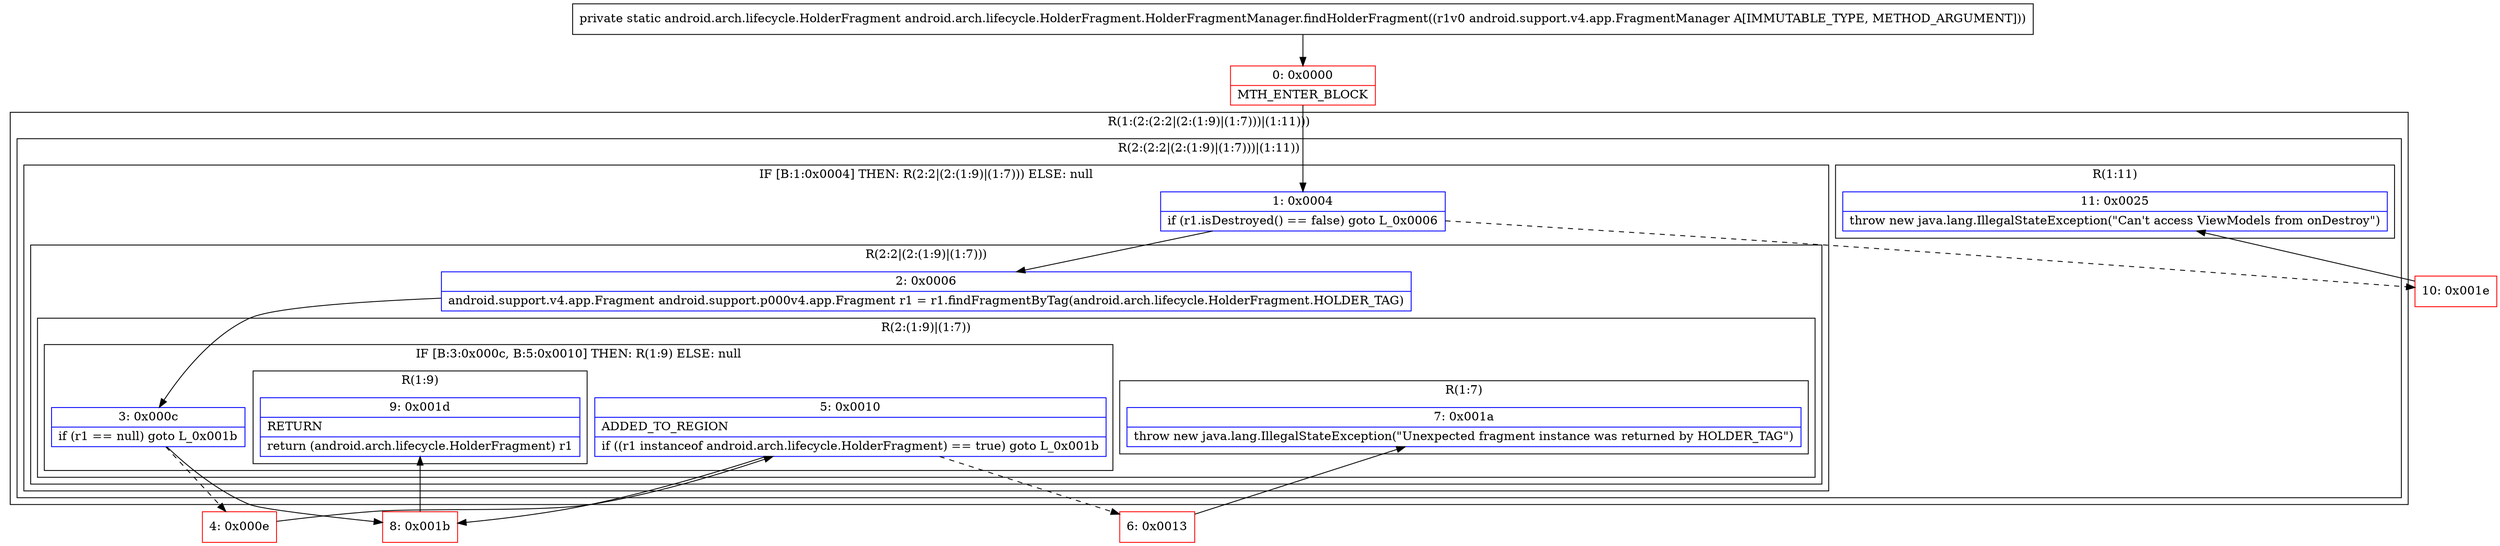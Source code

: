 digraph "CFG forandroid.arch.lifecycle.HolderFragment.HolderFragmentManager.findHolderFragment(Landroid\/support\/v4\/app\/FragmentManager;)Landroid\/arch\/lifecycle\/HolderFragment;" {
subgraph cluster_Region_1939618824 {
label = "R(1:(2:(2:2|(2:(1:9)|(1:7)))|(1:11)))";
node [shape=record,color=blue];
subgraph cluster_Region_1322620167 {
label = "R(2:(2:2|(2:(1:9)|(1:7)))|(1:11))";
node [shape=record,color=blue];
subgraph cluster_IfRegion_1050169305 {
label = "IF [B:1:0x0004] THEN: R(2:2|(2:(1:9)|(1:7))) ELSE: null";
node [shape=record,color=blue];
Node_1 [shape=record,label="{1\:\ 0x0004|if (r1.isDestroyed() == false) goto L_0x0006\l}"];
subgraph cluster_Region_519911327 {
label = "R(2:2|(2:(1:9)|(1:7)))";
node [shape=record,color=blue];
Node_2 [shape=record,label="{2\:\ 0x0006|android.support.v4.app.Fragment android.support.p000v4.app.Fragment r1 = r1.findFragmentByTag(android.arch.lifecycle.HolderFragment.HOLDER_TAG)\l}"];
subgraph cluster_Region_1132949681 {
label = "R(2:(1:9)|(1:7))";
node [shape=record,color=blue];
subgraph cluster_IfRegion_1618448126 {
label = "IF [B:3:0x000c, B:5:0x0010] THEN: R(1:9) ELSE: null";
node [shape=record,color=blue];
Node_3 [shape=record,label="{3\:\ 0x000c|if (r1 == null) goto L_0x001b\l}"];
Node_5 [shape=record,label="{5\:\ 0x0010|ADDED_TO_REGION\l|if ((r1 instanceof android.arch.lifecycle.HolderFragment) == true) goto L_0x001b\l}"];
subgraph cluster_Region_1341474388 {
label = "R(1:9)";
node [shape=record,color=blue];
Node_9 [shape=record,label="{9\:\ 0x001d|RETURN\l|return (android.arch.lifecycle.HolderFragment) r1\l}"];
}
}
subgraph cluster_Region_1374251189 {
label = "R(1:7)";
node [shape=record,color=blue];
Node_7 [shape=record,label="{7\:\ 0x001a|throw new java.lang.IllegalStateException(\"Unexpected fragment instance was returned by HOLDER_TAG\")\l}"];
}
}
}
}
subgraph cluster_Region_871801378 {
label = "R(1:11)";
node [shape=record,color=blue];
Node_11 [shape=record,label="{11\:\ 0x0025|throw new java.lang.IllegalStateException(\"Can't access ViewModels from onDestroy\")\l}"];
}
}
}
Node_0 [shape=record,color=red,label="{0\:\ 0x0000|MTH_ENTER_BLOCK\l}"];
Node_4 [shape=record,color=red,label="{4\:\ 0x000e}"];
Node_6 [shape=record,color=red,label="{6\:\ 0x0013}"];
Node_8 [shape=record,color=red,label="{8\:\ 0x001b}"];
Node_10 [shape=record,color=red,label="{10\:\ 0x001e}"];
MethodNode[shape=record,label="{private static android.arch.lifecycle.HolderFragment android.arch.lifecycle.HolderFragment.HolderFragmentManager.findHolderFragment((r1v0 android.support.v4.app.FragmentManager A[IMMUTABLE_TYPE, METHOD_ARGUMENT])) }"];
MethodNode -> Node_0;
Node_1 -> Node_2;
Node_1 -> Node_10[style=dashed];
Node_2 -> Node_3;
Node_3 -> Node_4[style=dashed];
Node_3 -> Node_8;
Node_5 -> Node_6[style=dashed];
Node_5 -> Node_8;
Node_0 -> Node_1;
Node_4 -> Node_5;
Node_6 -> Node_7;
Node_8 -> Node_9;
Node_10 -> Node_11;
}


